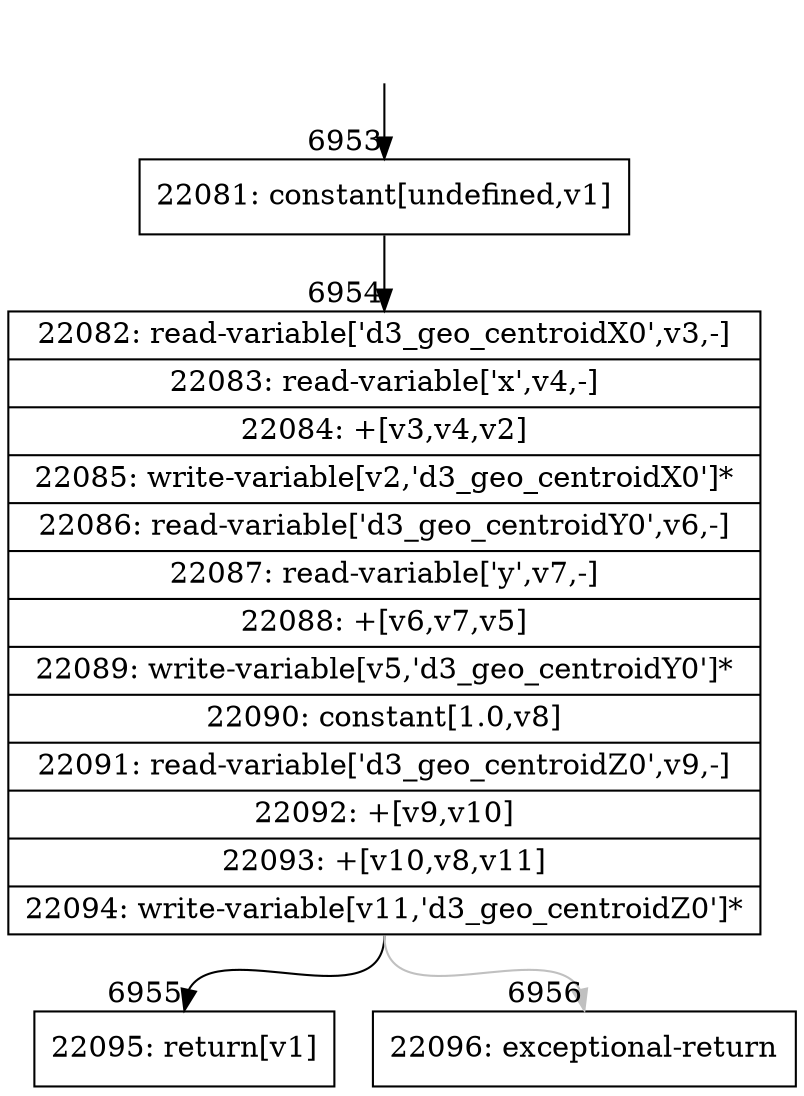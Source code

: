 digraph {
rankdir="TD"
BB_entry629[shape=none,label=""];
BB_entry629 -> BB6953 [tailport=s, headport=n, headlabel="    6953"]
BB6953 [shape=record label="{22081: constant[undefined,v1]}" ] 
BB6953 -> BB6954 [tailport=s, headport=n, headlabel="      6954"]
BB6954 [shape=record label="{22082: read-variable['d3_geo_centroidX0',v3,-]|22083: read-variable['x',v4,-]|22084: +[v3,v4,v2]|22085: write-variable[v2,'d3_geo_centroidX0']*|22086: read-variable['d3_geo_centroidY0',v6,-]|22087: read-variable['y',v7,-]|22088: +[v6,v7,v5]|22089: write-variable[v5,'d3_geo_centroidY0']*|22090: constant[1.0,v8]|22091: read-variable['d3_geo_centroidZ0',v9,-]|22092: +[v9,v10]|22093: +[v10,v8,v11]|22094: write-variable[v11,'d3_geo_centroidZ0']*}" ] 
BB6954 -> BB6955 [tailport=s, headport=n, headlabel="      6955"]
BB6954 -> BB6956 [tailport=s, headport=n, color=gray, headlabel="      6956"]
BB6955 [shape=record label="{22095: return[v1]}" ] 
BB6956 [shape=record label="{22096: exceptional-return}" ] 
//#$~ 4034
}
